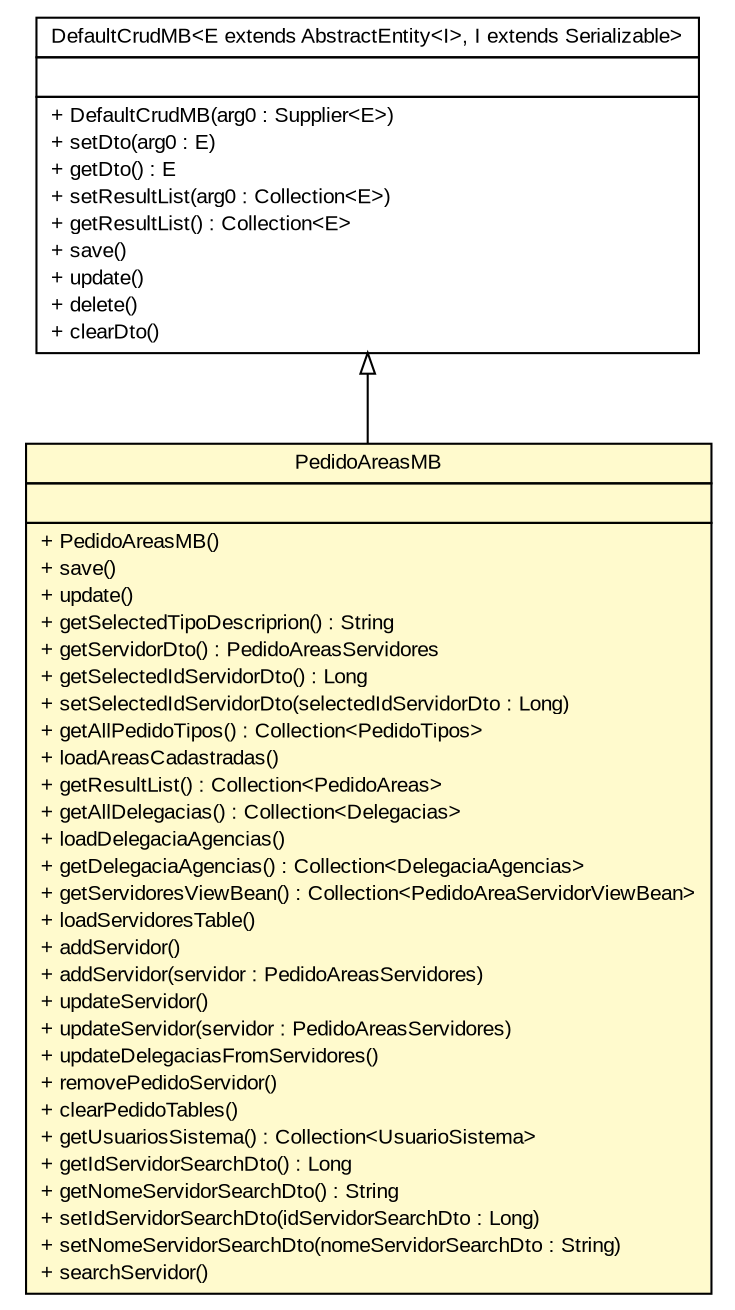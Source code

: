 #!/usr/local/bin/dot
#
# Class diagram 
# Generated by UMLGraph version R5_6 (http://www.umlgraph.org/)
#

digraph G {
	edge [fontname="arial",fontsize=10,labelfontname="arial",labelfontsize=10];
	node [fontname="arial",fontsize=10,shape=plaintext];
	nodesep=0.25;
	ranksep=0.5;
	// br.gov.to.sefaz.arr.parametros.managedbean.PedidoAreasMB
	c157 [label=<<table title="br.gov.to.sefaz.arr.parametros.managedbean.PedidoAreasMB" border="0" cellborder="1" cellspacing="0" cellpadding="2" port="p" bgcolor="lemonChiffon" href="./PedidoAreasMB.html">
		<tr><td><table border="0" cellspacing="0" cellpadding="1">
<tr><td align="center" balign="center"> PedidoAreasMB </td></tr>
		</table></td></tr>
		<tr><td><table border="0" cellspacing="0" cellpadding="1">
<tr><td align="left" balign="left">  </td></tr>
		</table></td></tr>
		<tr><td><table border="0" cellspacing="0" cellpadding="1">
<tr><td align="left" balign="left"> + PedidoAreasMB() </td></tr>
<tr><td align="left" balign="left"> + save() </td></tr>
<tr><td align="left" balign="left"> + update() </td></tr>
<tr><td align="left" balign="left"> + getSelectedTipoDescriprion() : String </td></tr>
<tr><td align="left" balign="left"> + getServidorDto() : PedidoAreasServidores </td></tr>
<tr><td align="left" balign="left"> + getSelectedIdServidorDto() : Long </td></tr>
<tr><td align="left" balign="left"> + setSelectedIdServidorDto(selectedIdServidorDto : Long) </td></tr>
<tr><td align="left" balign="left"> + getAllPedidoTipos() : Collection&lt;PedidoTipos&gt; </td></tr>
<tr><td align="left" balign="left"> + loadAreasCadastradas() </td></tr>
<tr><td align="left" balign="left"> + getResultList() : Collection&lt;PedidoAreas&gt; </td></tr>
<tr><td align="left" balign="left"> + getAllDelegacias() : Collection&lt;Delegacias&gt; </td></tr>
<tr><td align="left" balign="left"> + loadDelegaciaAgencias() </td></tr>
<tr><td align="left" balign="left"> + getDelegaciaAgencias() : Collection&lt;DelegaciaAgencias&gt; </td></tr>
<tr><td align="left" balign="left"> + getServidoresViewBean() : Collection&lt;PedidoAreaServidorViewBean&gt; </td></tr>
<tr><td align="left" balign="left"> + loadServidoresTable() </td></tr>
<tr><td align="left" balign="left"> + addServidor() </td></tr>
<tr><td align="left" balign="left"> + addServidor(servidor : PedidoAreasServidores) </td></tr>
<tr><td align="left" balign="left"> + updateServidor() </td></tr>
<tr><td align="left" balign="left"> + updateServidor(servidor : PedidoAreasServidores) </td></tr>
<tr><td align="left" balign="left"> + updateDelegaciasFromServidores() </td></tr>
<tr><td align="left" balign="left"> + removePedidoServidor() </td></tr>
<tr><td align="left" balign="left"> + clearPedidoTables() </td></tr>
<tr><td align="left" balign="left"> + getUsuariosSistema() : Collection&lt;UsuarioSistema&gt; </td></tr>
<tr><td align="left" balign="left"> + getIdServidorSearchDto() : Long </td></tr>
<tr><td align="left" balign="left"> + getNomeServidorSearchDto() : String </td></tr>
<tr><td align="left" balign="left"> + setIdServidorSearchDto(idServidorSearchDto : Long) </td></tr>
<tr><td align="left" balign="left"> + setNomeServidorSearchDto(nomeServidorSearchDto : String) </td></tr>
<tr><td align="left" balign="left"> + searchServidor() </td></tr>
		</table></td></tr>
		</table>>, URL="./PedidoAreasMB.html", fontname="arial", fontcolor="black", fontsize=10.0];
	//br.gov.to.sefaz.arr.parametros.managedbean.PedidoAreasMB extends br.gov.to.sefaz.presentation.managedbean.impl.DefaultCrudMB<br.gov.to.sefaz.arr.parametros.persistence.entity.PedidoAreas, java.lang.Integer>
	c164:p -> c157:p [dir=back,arrowtail=empty];
	// br.gov.to.sefaz.presentation.managedbean.impl.DefaultCrudMB<E extends br.gov.to.sefaz.persistence.entity.AbstractEntity<I>, I extends java.io.Serializable>
	c164 [label=<<table title="br.gov.to.sefaz.presentation.managedbean.impl.DefaultCrudMB" border="0" cellborder="1" cellspacing="0" cellpadding="2" port="p" href="http://java.sun.com/j2se/1.4.2/docs/api/br/gov/to/sefaz/presentation/managedbean/impl/DefaultCrudMB.html">
		<tr><td><table border="0" cellspacing="0" cellpadding="1">
<tr><td align="center" balign="center"> DefaultCrudMB&lt;E extends AbstractEntity&lt;I&gt;, I extends Serializable&gt; </td></tr>
		</table></td></tr>
		<tr><td><table border="0" cellspacing="0" cellpadding="1">
<tr><td align="left" balign="left">  </td></tr>
		</table></td></tr>
		<tr><td><table border="0" cellspacing="0" cellpadding="1">
<tr><td align="left" balign="left"> + DefaultCrudMB(arg0 : Supplier&lt;E&gt;) </td></tr>
<tr><td align="left" balign="left"> + setDto(arg0 : E) </td></tr>
<tr><td align="left" balign="left"> + getDto() : E </td></tr>
<tr><td align="left" balign="left"> + setResultList(arg0 : Collection&lt;E&gt;) </td></tr>
<tr><td align="left" balign="left"> + getResultList() : Collection&lt;E&gt; </td></tr>
<tr><td align="left" balign="left"> + save() </td></tr>
<tr><td align="left" balign="left"> + update() </td></tr>
<tr><td align="left" balign="left"> + delete() </td></tr>
<tr><td align="left" balign="left"> + clearDto() </td></tr>
		</table></td></tr>
		</table>>, URL="http://java.sun.com/j2se/1.4.2/docs/api/br/gov/to/sefaz/presentation/managedbean/impl/DefaultCrudMB.html", fontname="arial", fontcolor="black", fontsize=10.0];
}

